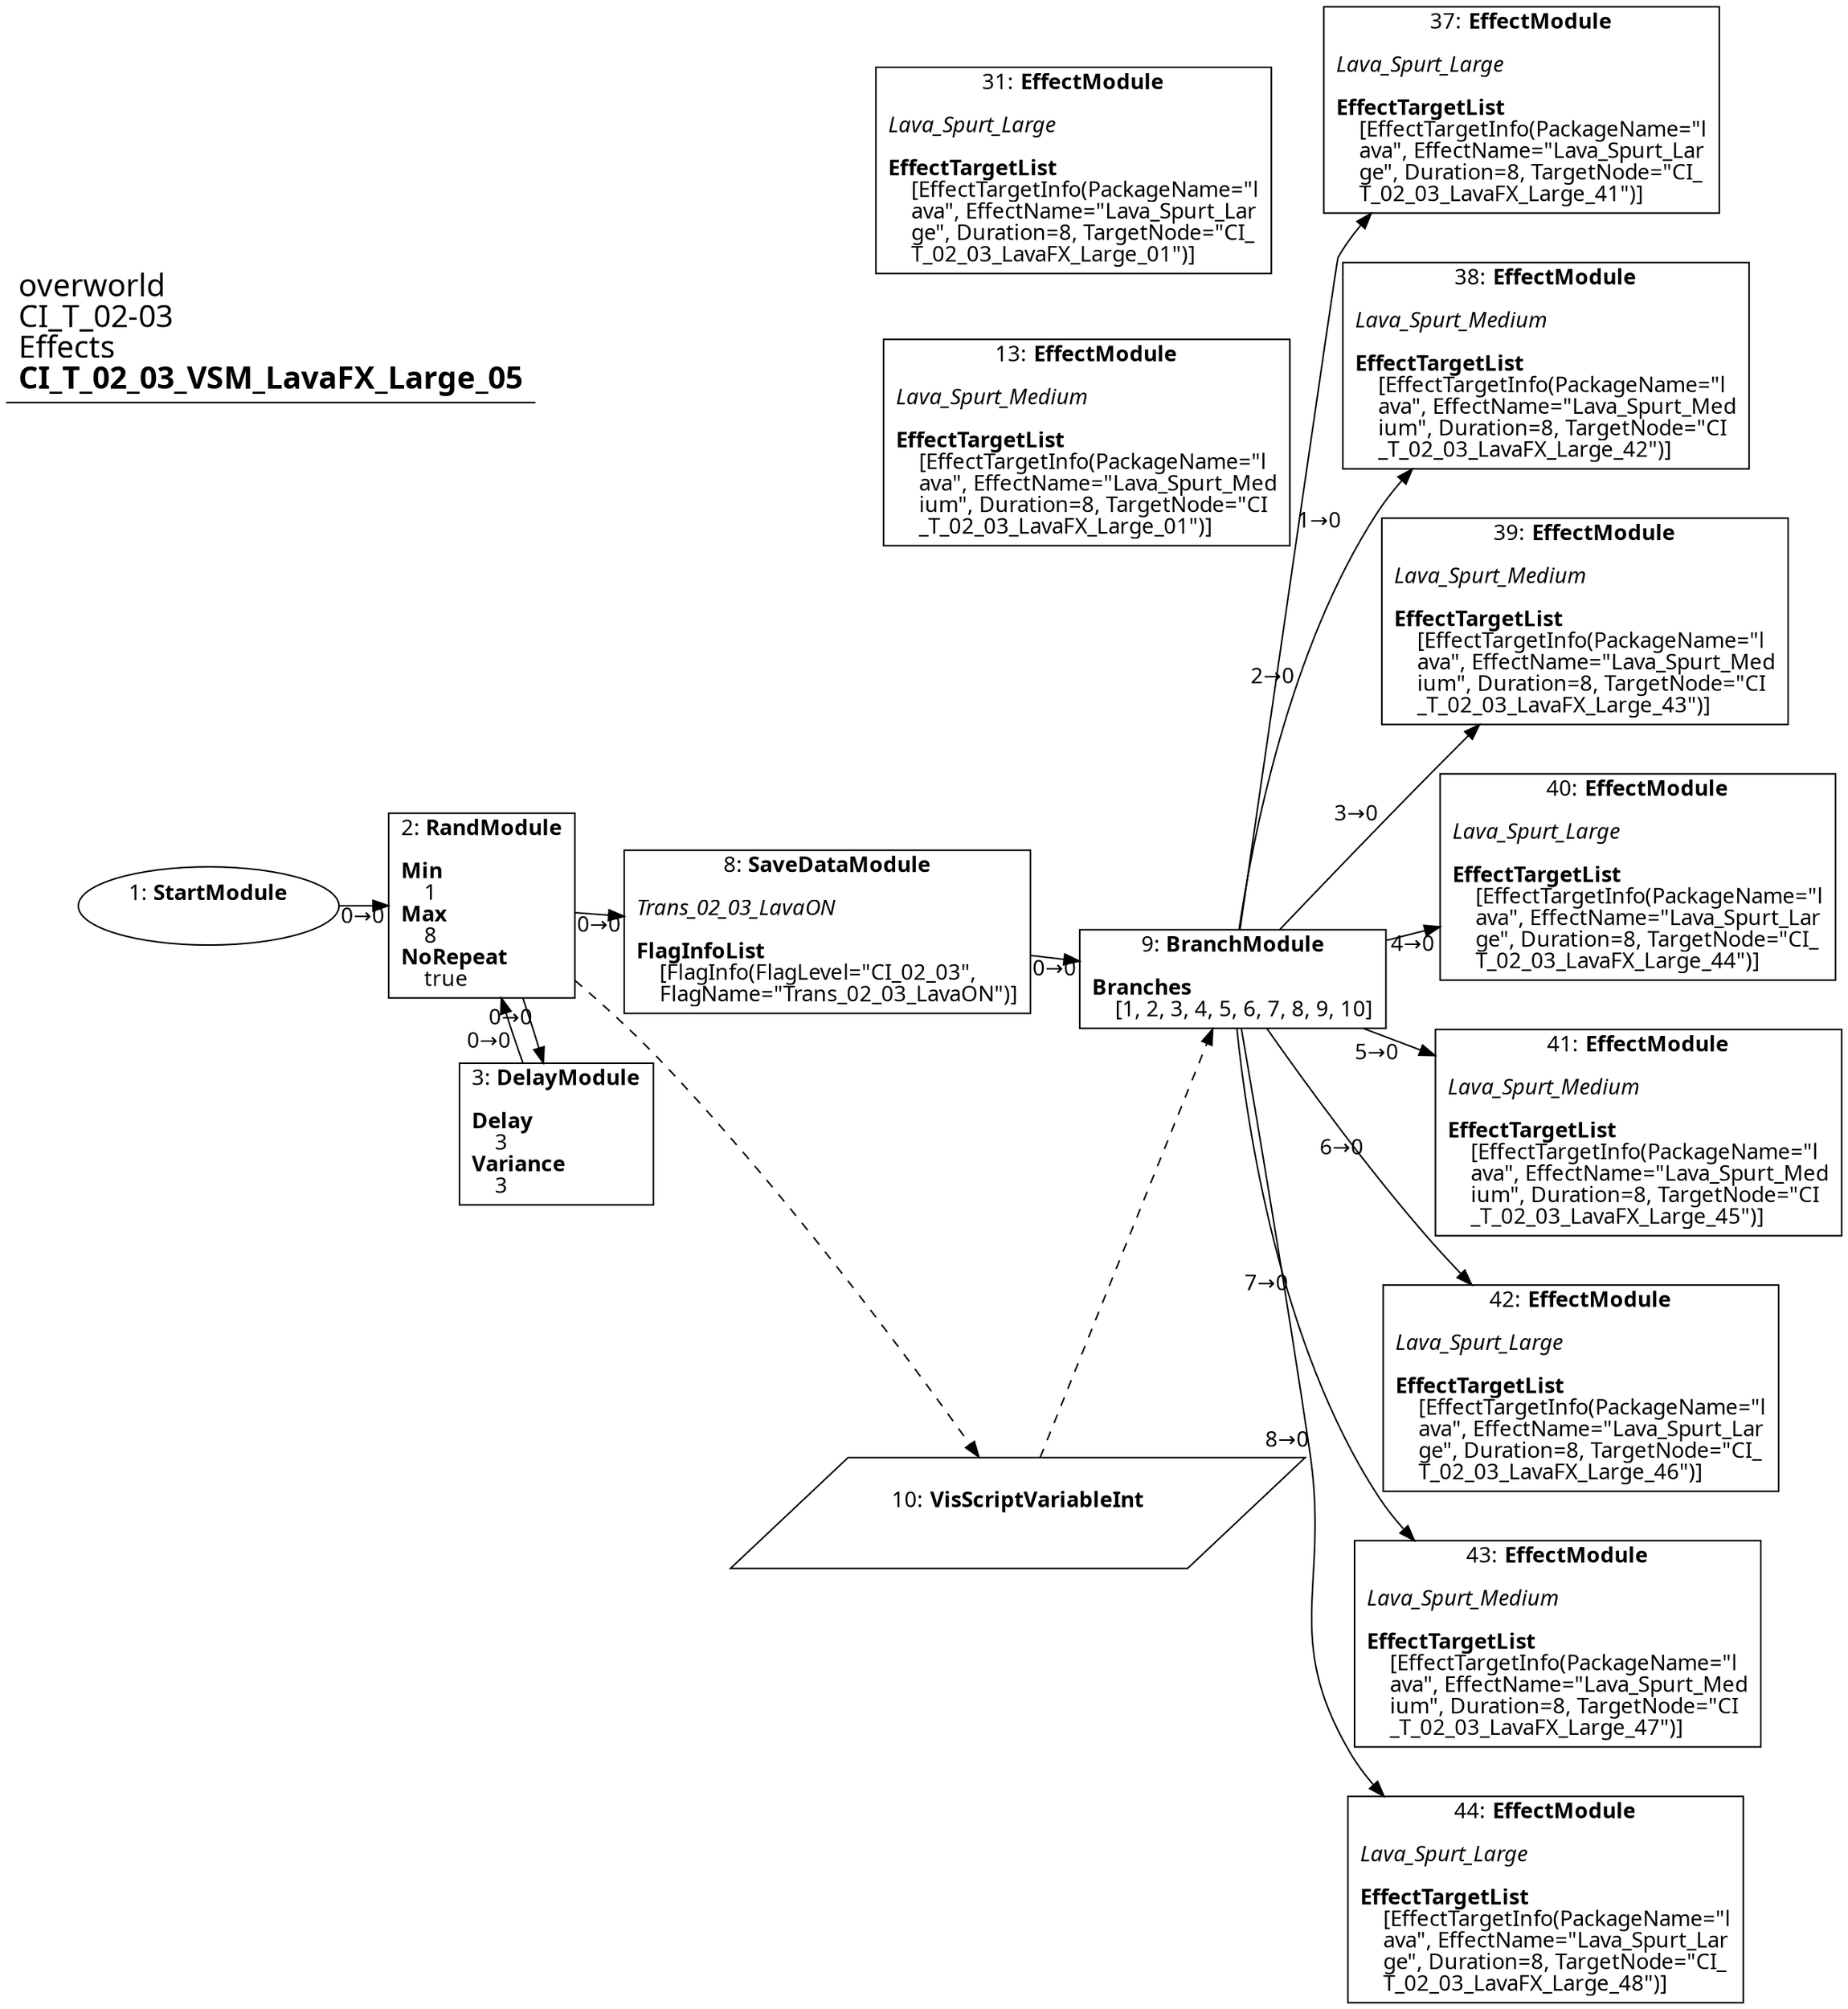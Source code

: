 digraph {
    layout = fdp;
    overlap = prism;
    sep = "+16";
    splines = spline;

    node [ shape = box ];

    graph [ fontname = "Segoe UI" ];
    node [ fontname = "Segoe UI" ];
    edge [ fontname = "Segoe UI" ];

    1 [ label = <1: <b>StartModule</b><br/><br/>> ];
    1 [ shape = oval ]
    1 [ pos = "0.26900002,-0.314!" ];
    1 -> 2 [ label = "0→0" ];

    2 [ label = <2: <b>RandModule</b><br/><br/><b>Min</b><br align="left"/>    1<br align="left"/><b>Max</b><br align="left"/>    8<br align="left"/><b>NoRepeat</b><br align="left"/>    true<br align="left"/>> ];
    2 [ pos = "0.499,-0.314!" ];
    2 -> 8 [ label = "0→0" ];
    2 -> 3 [ label = "0→0" ];
    2 -> 10 [ style = dashed ];

    3 [ label = <3: <b>DelayModule</b><br/><br/><b>Delay</b><br align="left"/>    3<br align="left"/><b>Variance</b><br align="left"/>    3<br align="left"/>> ];
    3 [ pos = "0.532,-0.47100002!" ];
    3 -> 2 [ label = "0→0" ];

    8 [ label = <8: <b>SaveDataModule</b><br/><br/><i>Trans_02_03_LavaON<br align="left"/></i><br align="left"/><b>FlagInfoList</b><br align="left"/>    [FlagInfo(FlagLevel=&quot;CI_02_03&quot;, <br align="left"/>    FlagName=&quot;Trans_02_03_LavaON&quot;)]<br align="left"/>> ];
    8 [ pos = "0.735,-0.314!" ];
    8 -> 9 [ label = "0→0" ];

    9 [ label = <9: <b>BranchModule</b><br/><br/><b>Branches</b><br align="left"/>    [1, 2, 3, 4, 5, 6, 7, 8, 9, 10]<br align="left"/>> ];
    9 [ pos = "0.98,-0.314!" ];
    9 -> 37 [ label = "1→0" ];
    9 -> 38 [ label = "2→0" ];
    9 -> 39 [ label = "3→0" ];
    9 -> 40 [ label = "4→0" ];
    9 -> 41 [ label = "5→0" ];
    9 -> 42 [ label = "6→0" ];
    9 -> 43 [ label = "7→0" ];
    9 -> 44 [ label = "8→0" ];
    10 -> 9 [ style = dashed ];

    10 [ label = <10: <b>VisScriptVariableInt</b><br/><br/>> ];
    10 [ shape = parallelogram ]
    10 [ pos = "0.80500007,-0.595!" ];

    13 [ label = <13: <b>EffectModule</b><br/><br/><i>Lava_Spurt_Medium<br align="left"/></i><br align="left"/><b>EffectTargetList</b><br align="left"/>    [EffectTargetInfo(PackageName=&quot;l<br align="left"/>    ava&quot;, EffectName=&quot;Lava_Spurt_Med<br align="left"/>    ium&quot;, Duration=8, TargetNode=&quot;CI<br align="left"/>    _T_02_03_LavaFX_Large_01&quot;)]<br align="left"/>> ];
    13 [ pos = "0.96500003,0.004!" ];

    31 [ label = <31: <b>EffectModule</b><br/><br/><i>Lava_Spurt_Large<br align="left"/></i><br align="left"/><b>EffectTargetList</b><br align="left"/>    [EffectTargetInfo(PackageName=&quot;l<br align="left"/>    ava&quot;, EffectName=&quot;Lava_Spurt_Lar<br align="left"/>    ge&quot;, Duration=8, TargetNode=&quot;CI_<br align="left"/>    T_02_03_LavaFX_Large_01&quot;)]<br align="left"/>> ];
    31 [ pos = "0.96500003,0.13800001!" ];

    37 [ label = <37: <b>EffectModule</b><br/><br/><i>Lava_Spurt_Large<br align="left"/></i><br align="left"/><b>EffectTargetList</b><br align="left"/>    [EffectTargetInfo(PackageName=&quot;l<br align="left"/>    ava&quot;, EffectName=&quot;Lava_Spurt_Lar<br align="left"/>    ge&quot;, Duration=8, TargetNode=&quot;CI_<br align="left"/>    T_02_03_LavaFX_Large_41&quot;)]<br align="left"/>> ];
    37 [ pos = "1.2370001,0.15400001!" ];

    38 [ label = <38: <b>EffectModule</b><br/><br/><i>Lava_Spurt_Medium<br align="left"/></i><br align="left"/><b>EffectTargetList</b><br align="left"/>    [EffectTargetInfo(PackageName=&quot;l<br align="left"/>    ava&quot;, EffectName=&quot;Lava_Spurt_Med<br align="left"/>    ium&quot;, Duration=8, TargetNode=&quot;CI<br align="left"/>    _T_02_03_LavaFX_Large_42&quot;)]<br align="left"/>> ];
    38 [ pos = "1.2390001,0.019000001!" ];

    39 [ label = <39: <b>EffectModule</b><br/><br/><i>Lava_Spurt_Medium<br align="left"/></i><br align="left"/><b>EffectTargetList</b><br align="left"/>    [EffectTargetInfo(PackageName=&quot;l<br align="left"/>    ava&quot;, EffectName=&quot;Lava_Spurt_Med<br align="left"/>    ium&quot;, Duration=8, TargetNode=&quot;CI<br align="left"/>    _T_02_03_LavaFX_Large_43&quot;)]<br align="left"/>> ];
    39 [ pos = "1.2370001,-0.116000004!" ];

    40 [ label = <40: <b>EffectModule</b><br/><br/><i>Lava_Spurt_Large<br align="left"/></i><br align="left"/><b>EffectTargetList</b><br align="left"/>    [EffectTargetInfo(PackageName=&quot;l<br align="left"/>    ava&quot;, EffectName=&quot;Lava_Spurt_Lar<br align="left"/>    ge&quot;, Duration=8, TargetNode=&quot;CI_<br align="left"/>    T_02_03_LavaFX_Large_44&quot;)]<br align="left"/>> ];
    40 [ pos = "1.24,-0.24300002!" ];

    41 [ label = <41: <b>EffectModule</b><br/><br/><i>Lava_Spurt_Medium<br align="left"/></i><br align="left"/><b>EffectTargetList</b><br align="left"/>    [EffectTargetInfo(PackageName=&quot;l<br align="left"/>    ava&quot;, EffectName=&quot;Lava_Spurt_Med<br align="left"/>    ium&quot;, Duration=8, TargetNode=&quot;CI<br align="left"/>    _T_02_03_LavaFX_Large_45&quot;)]<br align="left"/>> ];
    41 [ pos = "1.241,-0.37800002!" ];

    42 [ label = <42: <b>EffectModule</b><br/><br/><i>Lava_Spurt_Large<br align="left"/></i><br align="left"/><b>EffectTargetList</b><br align="left"/>    [EffectTargetInfo(PackageName=&quot;l<br align="left"/>    ava&quot;, EffectName=&quot;Lava_Spurt_Lar<br align="left"/>    ge&quot;, Duration=8, TargetNode=&quot;CI_<br align="left"/>    T_02_03_LavaFX_Large_46&quot;)]<br align="left"/>> ];
    42 [ pos = "1.241,-0.51600003!" ];

    43 [ label = <43: <b>EffectModule</b><br/><br/><i>Lava_Spurt_Medium<br align="left"/></i><br align="left"/><b>EffectTargetList</b><br align="left"/>    [EffectTargetInfo(PackageName=&quot;l<br align="left"/>    ava&quot;, EffectName=&quot;Lava_Spurt_Med<br align="left"/>    ium&quot;, Duration=8, TargetNode=&quot;CI<br align="left"/>    _T_02_03_LavaFX_Large_47&quot;)]<br align="left"/>> ];
    43 [ pos = "1.2420001,-0.651!" ];

    44 [ label = <44: <b>EffectModule</b><br/><br/><i>Lava_Spurt_Large<br align="left"/></i><br align="left"/><b>EffectTargetList</b><br align="left"/>    [EffectTargetInfo(PackageName=&quot;l<br align="left"/>    ava&quot;, EffectName=&quot;Lava_Spurt_Lar<br align="left"/>    ge&quot;, Duration=8, TargetNode=&quot;CI_<br align="left"/>    T_02_03_LavaFX_Large_48&quot;)]<br align="left"/>> ];
    44 [ pos = "1.241,-0.777!" ];

    title [ pos = "0.268,0.155!" ];
    title [ shape = underline ];
    title [ label = <<font point-size="20">overworld<br align="left"/>CI_T_02-03<br align="left"/>Effects<br align="left"/><b>CI_T_02_03_VSM_LavaFX_Large_05</b><br align="left"/></font>> ];
}
